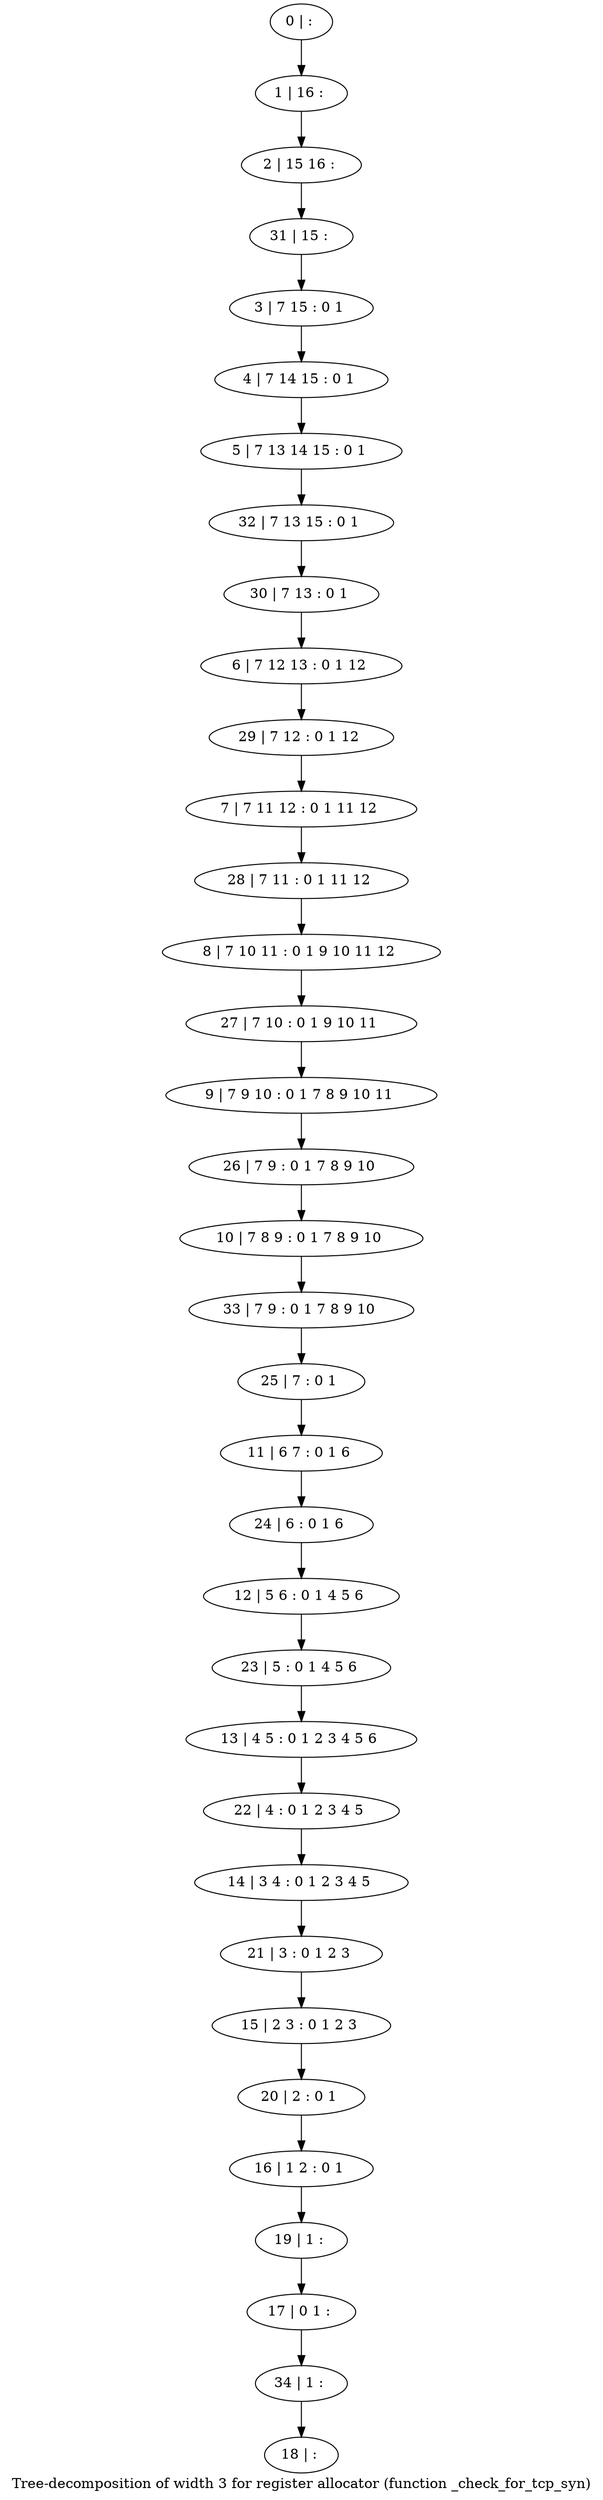 digraph G {
graph [label="Tree-decomposition of width 3 for register allocator (function _check_for_tcp_syn)"]
0[label="0 | : "];
1[label="1 | 16 : "];
2[label="2 | 15 16 : "];
3[label="3 | 7 15 : 0 1 "];
4[label="4 | 7 14 15 : 0 1 "];
5[label="5 | 7 13 14 15 : 0 1 "];
6[label="6 | 7 12 13 : 0 1 12 "];
7[label="7 | 7 11 12 : 0 1 11 12 "];
8[label="8 | 7 10 11 : 0 1 9 10 11 12 "];
9[label="9 | 7 9 10 : 0 1 7 8 9 10 11 "];
10[label="10 | 7 8 9 : 0 1 7 8 9 10 "];
11[label="11 | 6 7 : 0 1 6 "];
12[label="12 | 5 6 : 0 1 4 5 6 "];
13[label="13 | 4 5 : 0 1 2 3 4 5 6 "];
14[label="14 | 3 4 : 0 1 2 3 4 5 "];
15[label="15 | 2 3 : 0 1 2 3 "];
16[label="16 | 1 2 : 0 1 "];
17[label="17 | 0 1 : "];
18[label="18 | : "];
19[label="19 | 1 : "];
20[label="20 | 2 : 0 1 "];
21[label="21 | 3 : 0 1 2 3 "];
22[label="22 | 4 : 0 1 2 3 4 5 "];
23[label="23 | 5 : 0 1 4 5 6 "];
24[label="24 | 6 : 0 1 6 "];
25[label="25 | 7 : 0 1 "];
26[label="26 | 7 9 : 0 1 7 8 9 10 "];
27[label="27 | 7 10 : 0 1 9 10 11 "];
28[label="28 | 7 11 : 0 1 11 12 "];
29[label="29 | 7 12 : 0 1 12 "];
30[label="30 | 7 13 : 0 1 "];
31[label="31 | 15 : "];
32[label="32 | 7 13 15 : 0 1 "];
33[label="33 | 7 9 : 0 1 7 8 9 10 "];
34[label="34 | 1 : "];
0->1 ;
1->2 ;
3->4 ;
4->5 ;
19->17 ;
16->19 ;
20->16 ;
15->20 ;
21->15 ;
14->21 ;
22->14 ;
13->22 ;
23->13 ;
12->23 ;
24->12 ;
11->24 ;
25->11 ;
26->10 ;
9->26 ;
27->9 ;
8->27 ;
28->8 ;
7->28 ;
29->7 ;
6->29 ;
30->6 ;
31->3 ;
2->31 ;
32->30 ;
5->32 ;
33->25 ;
10->33 ;
34->18 ;
17->34 ;
}
